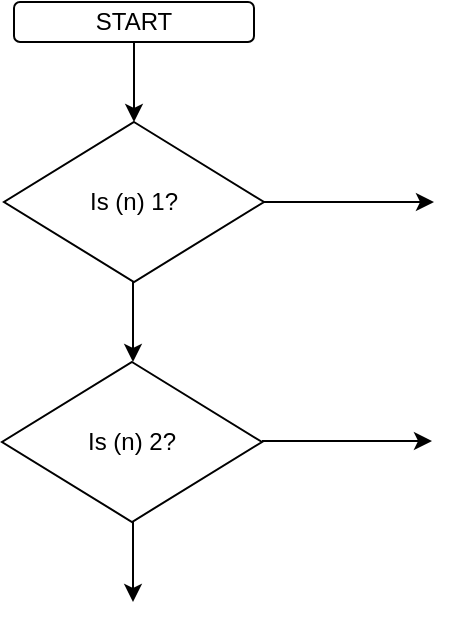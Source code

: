 <mxfile version="20.0.4" type="github">
  <diagram id="A4x4So6n8ypUI23LAxUZ" name="Page-1">
    <mxGraphModel dx="946" dy="551" grid="1" gridSize="5" guides="1" tooltips="1" connect="1" arrows="1" fold="1" page="1" pageScale="1" pageWidth="850" pageHeight="1100" math="0" shadow="0">
      <root>
        <mxCell id="0" />
        <mxCell id="1" parent="0" />
        <mxCell id="GXjRIO4qudoPdrXyxK8p-1" value="START" style="rounded=1;whiteSpace=wrap;html=1;" vertex="1" parent="1">
          <mxGeometry x="200" y="60" width="120" height="20" as="geometry" />
        </mxCell>
        <mxCell id="GXjRIO4qudoPdrXyxK8p-2" value="" style="endArrow=classic;html=1;rounded=0;exitX=0.5;exitY=1;exitDx=0;exitDy=0;" edge="1" parent="1" source="GXjRIO4qudoPdrXyxK8p-1">
          <mxGeometry width="50" height="50" relative="1" as="geometry">
            <mxPoint x="400" y="315" as="sourcePoint" />
            <mxPoint x="260" y="120" as="targetPoint" />
          </mxGeometry>
        </mxCell>
        <mxCell id="GXjRIO4qudoPdrXyxK8p-3" value="Is (n) 1?" style="rhombus;whiteSpace=wrap;html=1;" vertex="1" parent="1">
          <mxGeometry x="195" y="120" width="130" height="80" as="geometry" />
        </mxCell>
        <mxCell id="GXjRIO4qudoPdrXyxK8p-4" value="" style="endArrow=classic;html=1;rounded=0;exitX=0.5;exitY=1;exitDx=0;exitDy=0;" edge="1" parent="1">
          <mxGeometry width="50" height="50" relative="1" as="geometry">
            <mxPoint x="259.5" y="200" as="sourcePoint" />
            <mxPoint x="259.5" y="240" as="targetPoint" />
          </mxGeometry>
        </mxCell>
        <mxCell id="GXjRIO4qudoPdrXyxK8p-5" value="Is (n) 2?" style="rhombus;whiteSpace=wrap;html=1;" vertex="1" parent="1">
          <mxGeometry x="194" y="240" width="130" height="80" as="geometry" />
        </mxCell>
        <mxCell id="GXjRIO4qudoPdrXyxK8p-6" value="" style="endArrow=classic;html=1;rounded=0;exitX=0.5;exitY=1;exitDx=0;exitDy=0;" edge="1" parent="1">
          <mxGeometry width="50" height="50" relative="1" as="geometry">
            <mxPoint x="259.5" y="320" as="sourcePoint" />
            <mxPoint x="259.5" y="360" as="targetPoint" />
          </mxGeometry>
        </mxCell>
        <mxCell id="GXjRIO4qudoPdrXyxK8p-7" value="" style="endArrow=classic;html=1;rounded=0;exitX=0.5;exitY=1;exitDx=0;exitDy=0;" edge="1" parent="1">
          <mxGeometry width="50" height="50" relative="1" as="geometry">
            <mxPoint x="325" y="160" as="sourcePoint" />
            <mxPoint x="410" y="160" as="targetPoint" />
          </mxGeometry>
        </mxCell>
        <mxCell id="GXjRIO4qudoPdrXyxK8p-8" value="" style="endArrow=classic;html=1;rounded=0;exitX=0.5;exitY=1;exitDx=0;exitDy=0;" edge="1" parent="1">
          <mxGeometry width="50" height="50" relative="1" as="geometry">
            <mxPoint x="324" y="279.5" as="sourcePoint" />
            <mxPoint x="409" y="279.5" as="targetPoint" />
          </mxGeometry>
        </mxCell>
      </root>
    </mxGraphModel>
  </diagram>
</mxfile>
